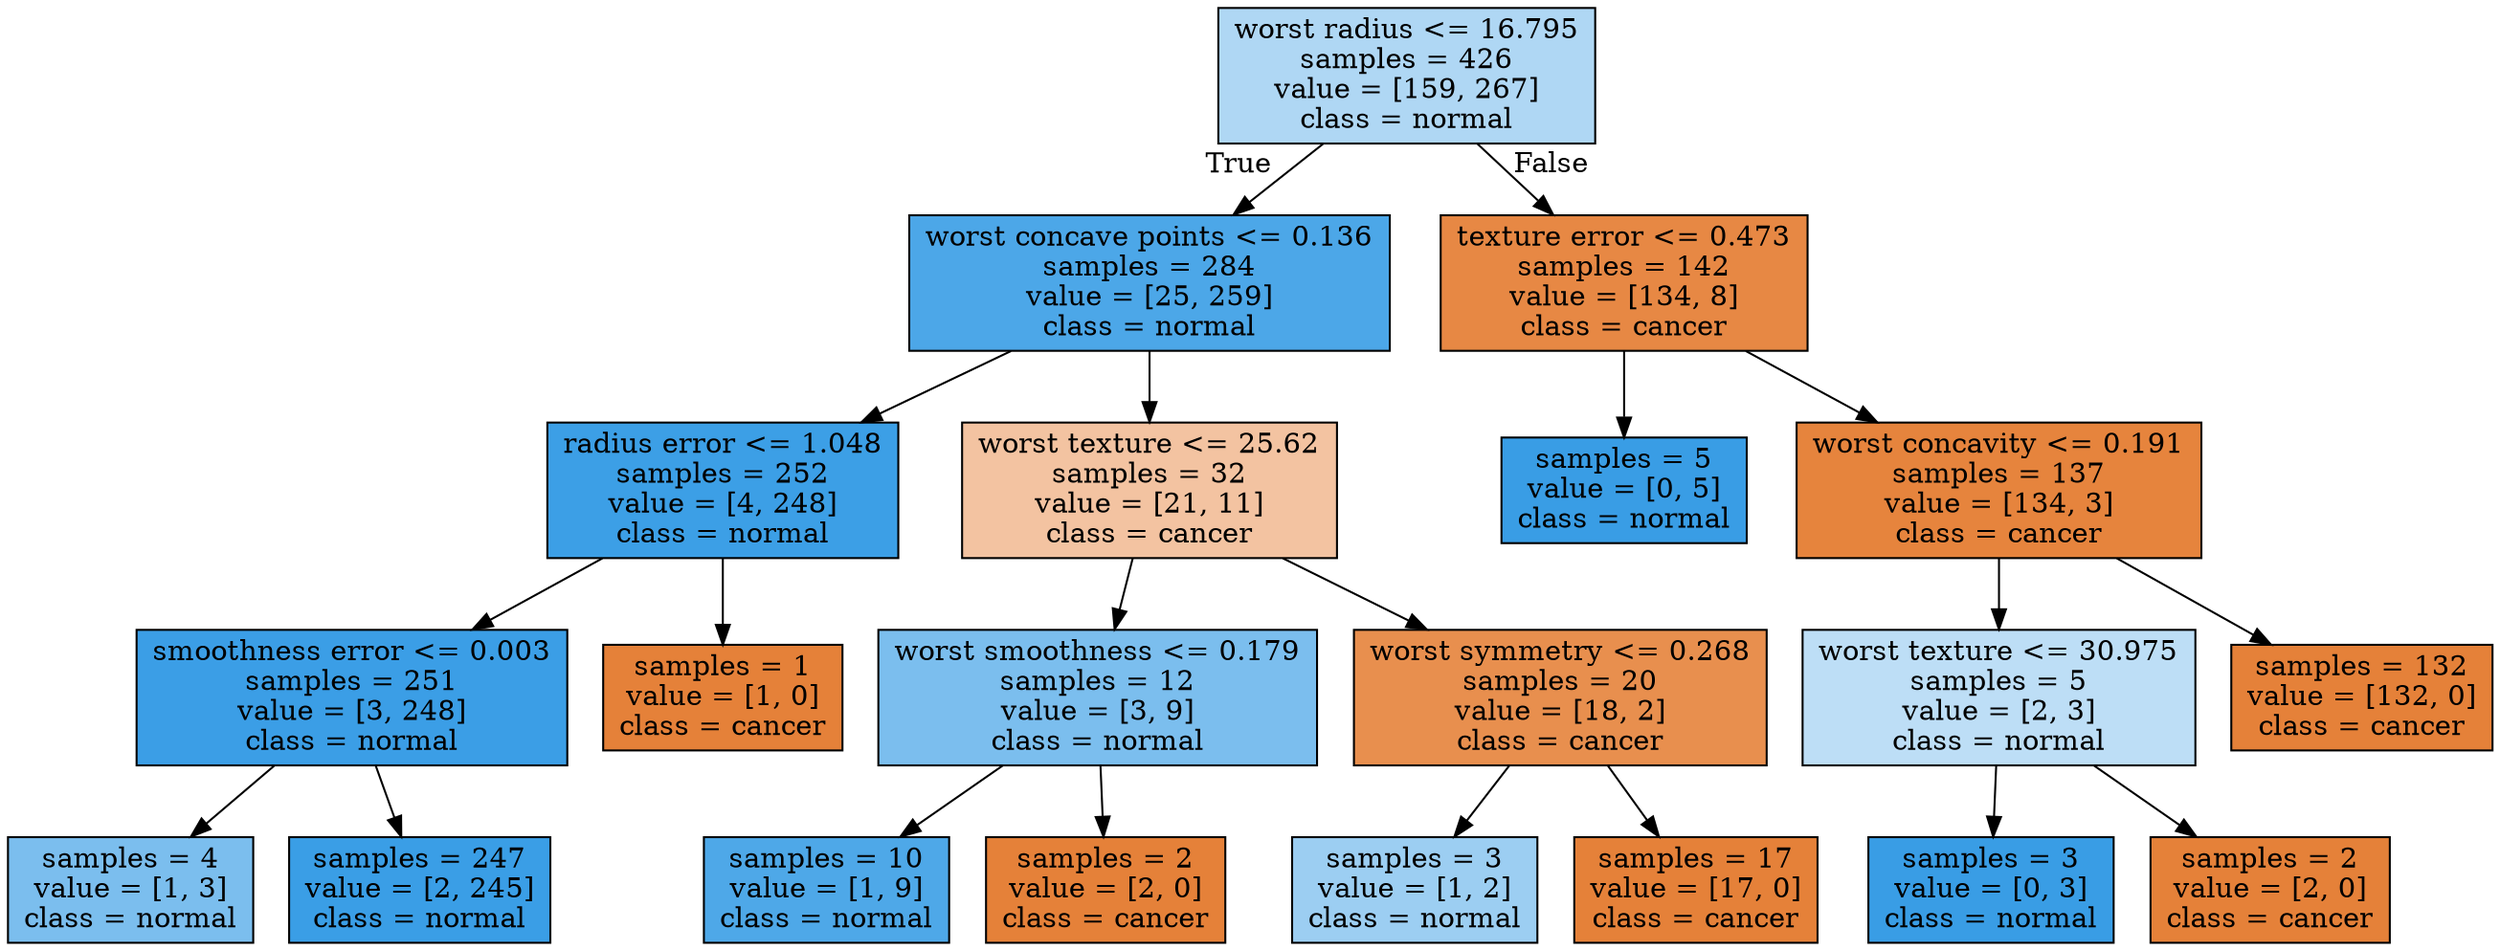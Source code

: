 digraph Tree {
node [shape=box, style="filled", color="black"] ;
0 [label="worst radius <= 16.795\nsamples = 426\nvalue = [159, 267]\nclass = normal", fillcolor="#399de567"] ;
1 [label="worst concave points <= 0.136\nsamples = 284\nvalue = [25, 259]\nclass = normal", fillcolor="#399de5e6"] ;
0 -> 1 [labeldistance=2.5, labelangle=45, headlabel="True"] ;
2 [label="radius error <= 1.048\nsamples = 252\nvalue = [4, 248]\nclass = normal", fillcolor="#399de5fb"] ;
1 -> 2 ;
3 [label="smoothness error <= 0.003\nsamples = 251\nvalue = [3, 248]\nclass = normal", fillcolor="#399de5fc"] ;
2 -> 3 ;
4 [label="samples = 4\nvalue = [1, 3]\nclass = normal", fillcolor="#399de5aa"] ;
3 -> 4 ;
5 [label="samples = 247\nvalue = [2, 245]\nclass = normal", fillcolor="#399de5fd"] ;
3 -> 5 ;
6 [label="samples = 1\nvalue = [1, 0]\nclass = cancer", fillcolor="#e58139ff"] ;
2 -> 6 ;
7 [label="worst texture <= 25.62\nsamples = 32\nvalue = [21, 11]\nclass = cancer", fillcolor="#e5813979"] ;
1 -> 7 ;
8 [label="worst smoothness <= 0.179\nsamples = 12\nvalue = [3, 9]\nclass = normal", fillcolor="#399de5aa"] ;
7 -> 8 ;
9 [label="samples = 10\nvalue = [1, 9]\nclass = normal", fillcolor="#399de5e3"] ;
8 -> 9 ;
10 [label="samples = 2\nvalue = [2, 0]\nclass = cancer", fillcolor="#e58139ff"] ;
8 -> 10 ;
11 [label="worst symmetry <= 0.268\nsamples = 20\nvalue = [18, 2]\nclass = cancer", fillcolor="#e58139e3"] ;
7 -> 11 ;
12 [label="samples = 3\nvalue = [1, 2]\nclass = normal", fillcolor="#399de57f"] ;
11 -> 12 ;
13 [label="samples = 17\nvalue = [17, 0]\nclass = cancer", fillcolor="#e58139ff"] ;
11 -> 13 ;
14 [label="texture error <= 0.473\nsamples = 142\nvalue = [134, 8]\nclass = cancer", fillcolor="#e58139f0"] ;
0 -> 14 [labeldistance=2.5, labelangle=-45, headlabel="False"] ;
15 [label="samples = 5\nvalue = [0, 5]\nclass = normal", fillcolor="#399de5ff"] ;
14 -> 15 ;
16 [label="worst concavity <= 0.191\nsamples = 137\nvalue = [134, 3]\nclass = cancer", fillcolor="#e58139f9"] ;
14 -> 16 ;
17 [label="worst texture <= 30.975\nsamples = 5\nvalue = [2, 3]\nclass = normal", fillcolor="#399de555"] ;
16 -> 17 ;
18 [label="samples = 3\nvalue = [0, 3]\nclass = normal", fillcolor="#399de5ff"] ;
17 -> 18 ;
19 [label="samples = 2\nvalue = [2, 0]\nclass = cancer", fillcolor="#e58139ff"] ;
17 -> 19 ;
20 [label="samples = 132\nvalue = [132, 0]\nclass = cancer", fillcolor="#e58139ff"] ;
16 -> 20 ;
}
